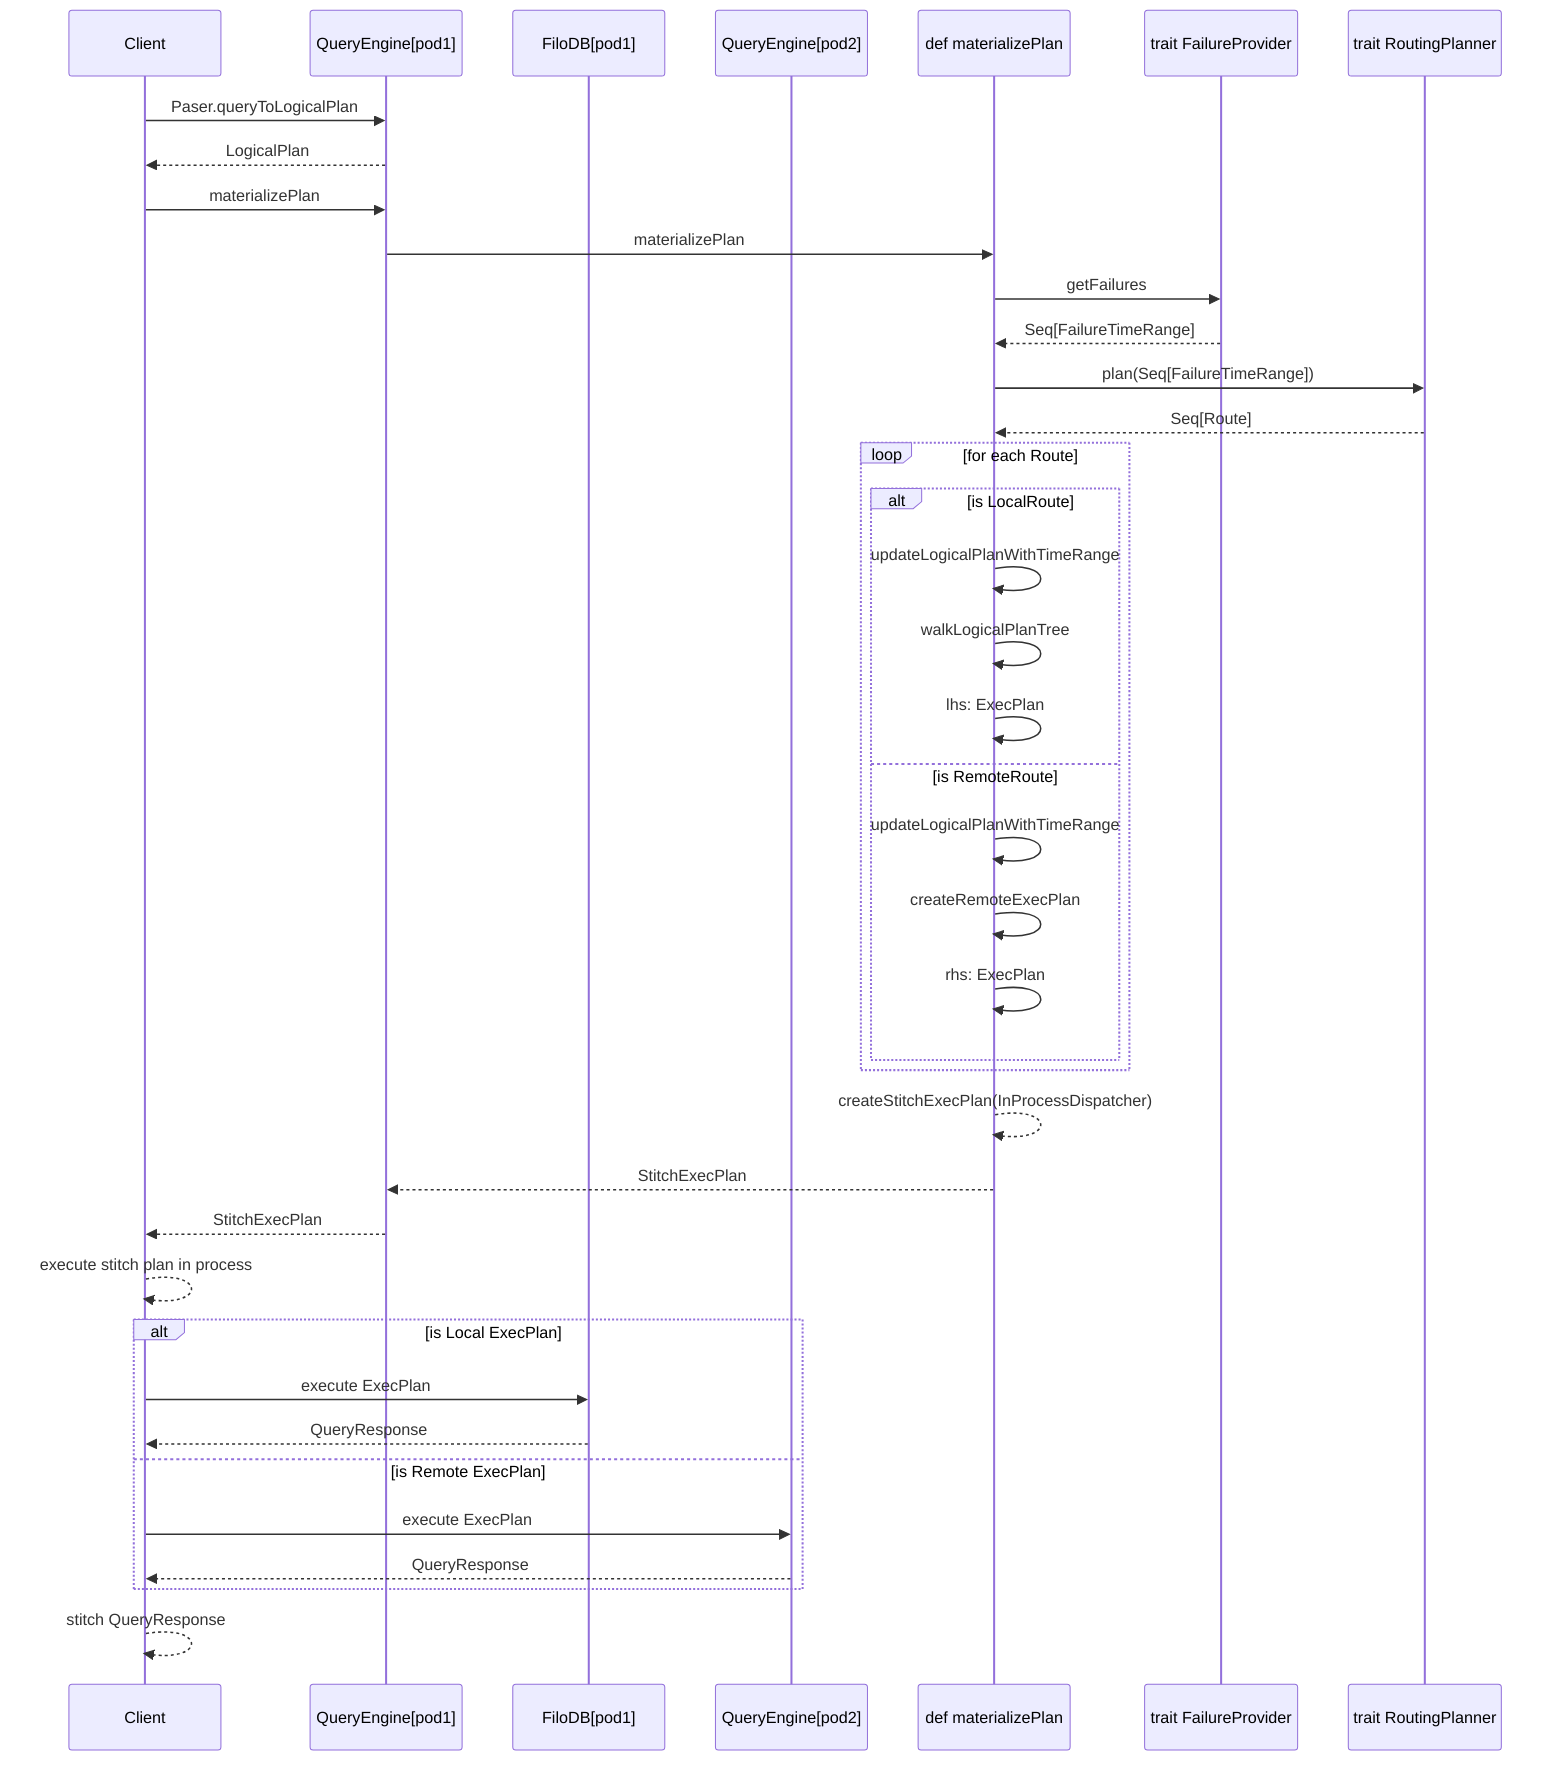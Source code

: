 sequenceDiagram
    participant C as Client
    participant QE as QueryEngine[pod1]
    participant FD1 as FiloDB[pod1]
    participant QE2 as QueryEngine[pod2]
    participant MP as def materializePlan
    participant FP as trait FailureProvider
    participant RP as trait RoutingPlanner
    C->>QE: Paser.queryToLogicalPlan
    QE-->>C: LogicalPlan
    C->>QE: materializePlan
    QE->>MP: materializePlan
    MP->>FP: getFailures
    FP-->>MP: Seq[FailureTimeRange]
    MP->>RP: plan(Seq[FailureTimeRange])
    RP-->>MP: Seq[Route]
    loop for each Route
        alt is LocalRoute
            MP ->> MP: updateLogicalPlanWithTimeRange
            MP ->> MP: walkLogicalPlanTree
            MP ->> MP: lhs: ExecPlan
        else is RemoteRoute
            MP ->> MP: updateLogicalPlanWithTimeRange
            MP ->> MP: createRemoteExecPlan
            MP ->> MP: rhs: ExecPlan
       end
    end
    MP -->> MP: createStitchExecPlan(InProcessDispatcher)
    MP -->> QE: StitchExecPlan
    QE -->> C: StitchExecPlan
    C -->> C: execute stitch plan in process
    alt is Local ExecPlan
       C ->> FD1: execute ExecPlan
       FD1 -->> C: QueryResponse
    else is Remote ExecPlan
       C ->> QE2: execute ExecPlan
       QE2 -->> C: QueryResponse
    end
    C -->> C:  stitch QueryResponse